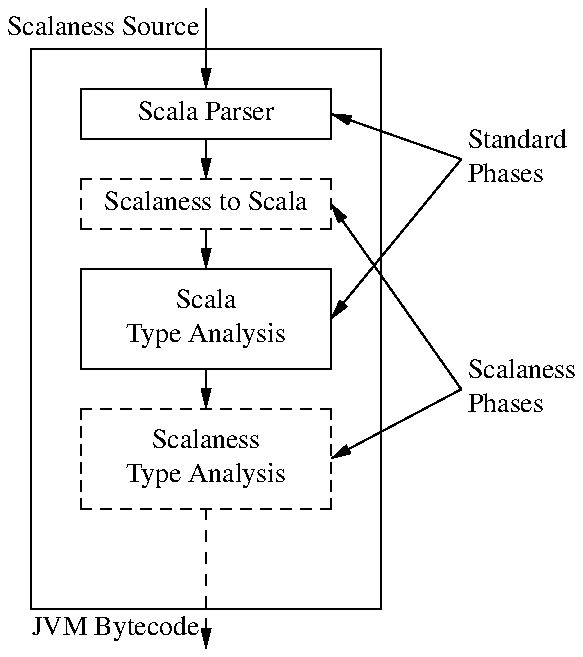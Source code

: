 .PS

Compiler: box ht 2.80 wid 1.75;

Parser: box ht 0.25 wid 1.25 "Scala Parser" \
  with .nw at (Compiler.nw + (0.25, -0.20));

Converter: box dashed ht 0.25 wid 1.25 "Scalaness to Scala" \
  with .nw at (Parser.sw + (0.00, -0.20));

Typer: box ht 0.50 wid 1.25 "Scala" "Type Analysis" \
  with .nw at (Converter.sw + (0.00, -0.20));

ScalanessTyper: box dashed ht 0.50 wid 1.25 "Scalaness" "Type Analysis" \
  with .nw at (Typer.sw + (0.00, -0.20));

move to Parser.n + (0.0, 0.4); down; arrow 0.4;
move to Parser.s;         arrow 0.20;
move to Converter.s;      arrow 0.20;
move to Typer.s;          arrow 0.20;
move to ScalanessTyper.s; arrow dashed to (Compiler.s + (0.0, -0.20));

move to Compiler.n + (0.0, 0.1);  "Scalaness Source " rjust;
move to Compiler.s + (0.0, -0.1); "JVM Bytecode " rjust;

move to Parser.se + (0.65, -0.10); " Standard" ljust " Phases" ljust;
move to Parser.se + (0.65, -0.10); arrow to Parser.e;
move to Parser.se + (0.65, -0.10); arrow to Typer.e;
move to Typer.se  + (0.65, -0.10); " Scalaness" ljust " Phases" ljust;
move to Typer.se  + (0.65, -0.10); arrow to Converter.e;
move to Typer.se  + (0.65, -0.10); arrow to ScalanessTyper.e;

.PE
